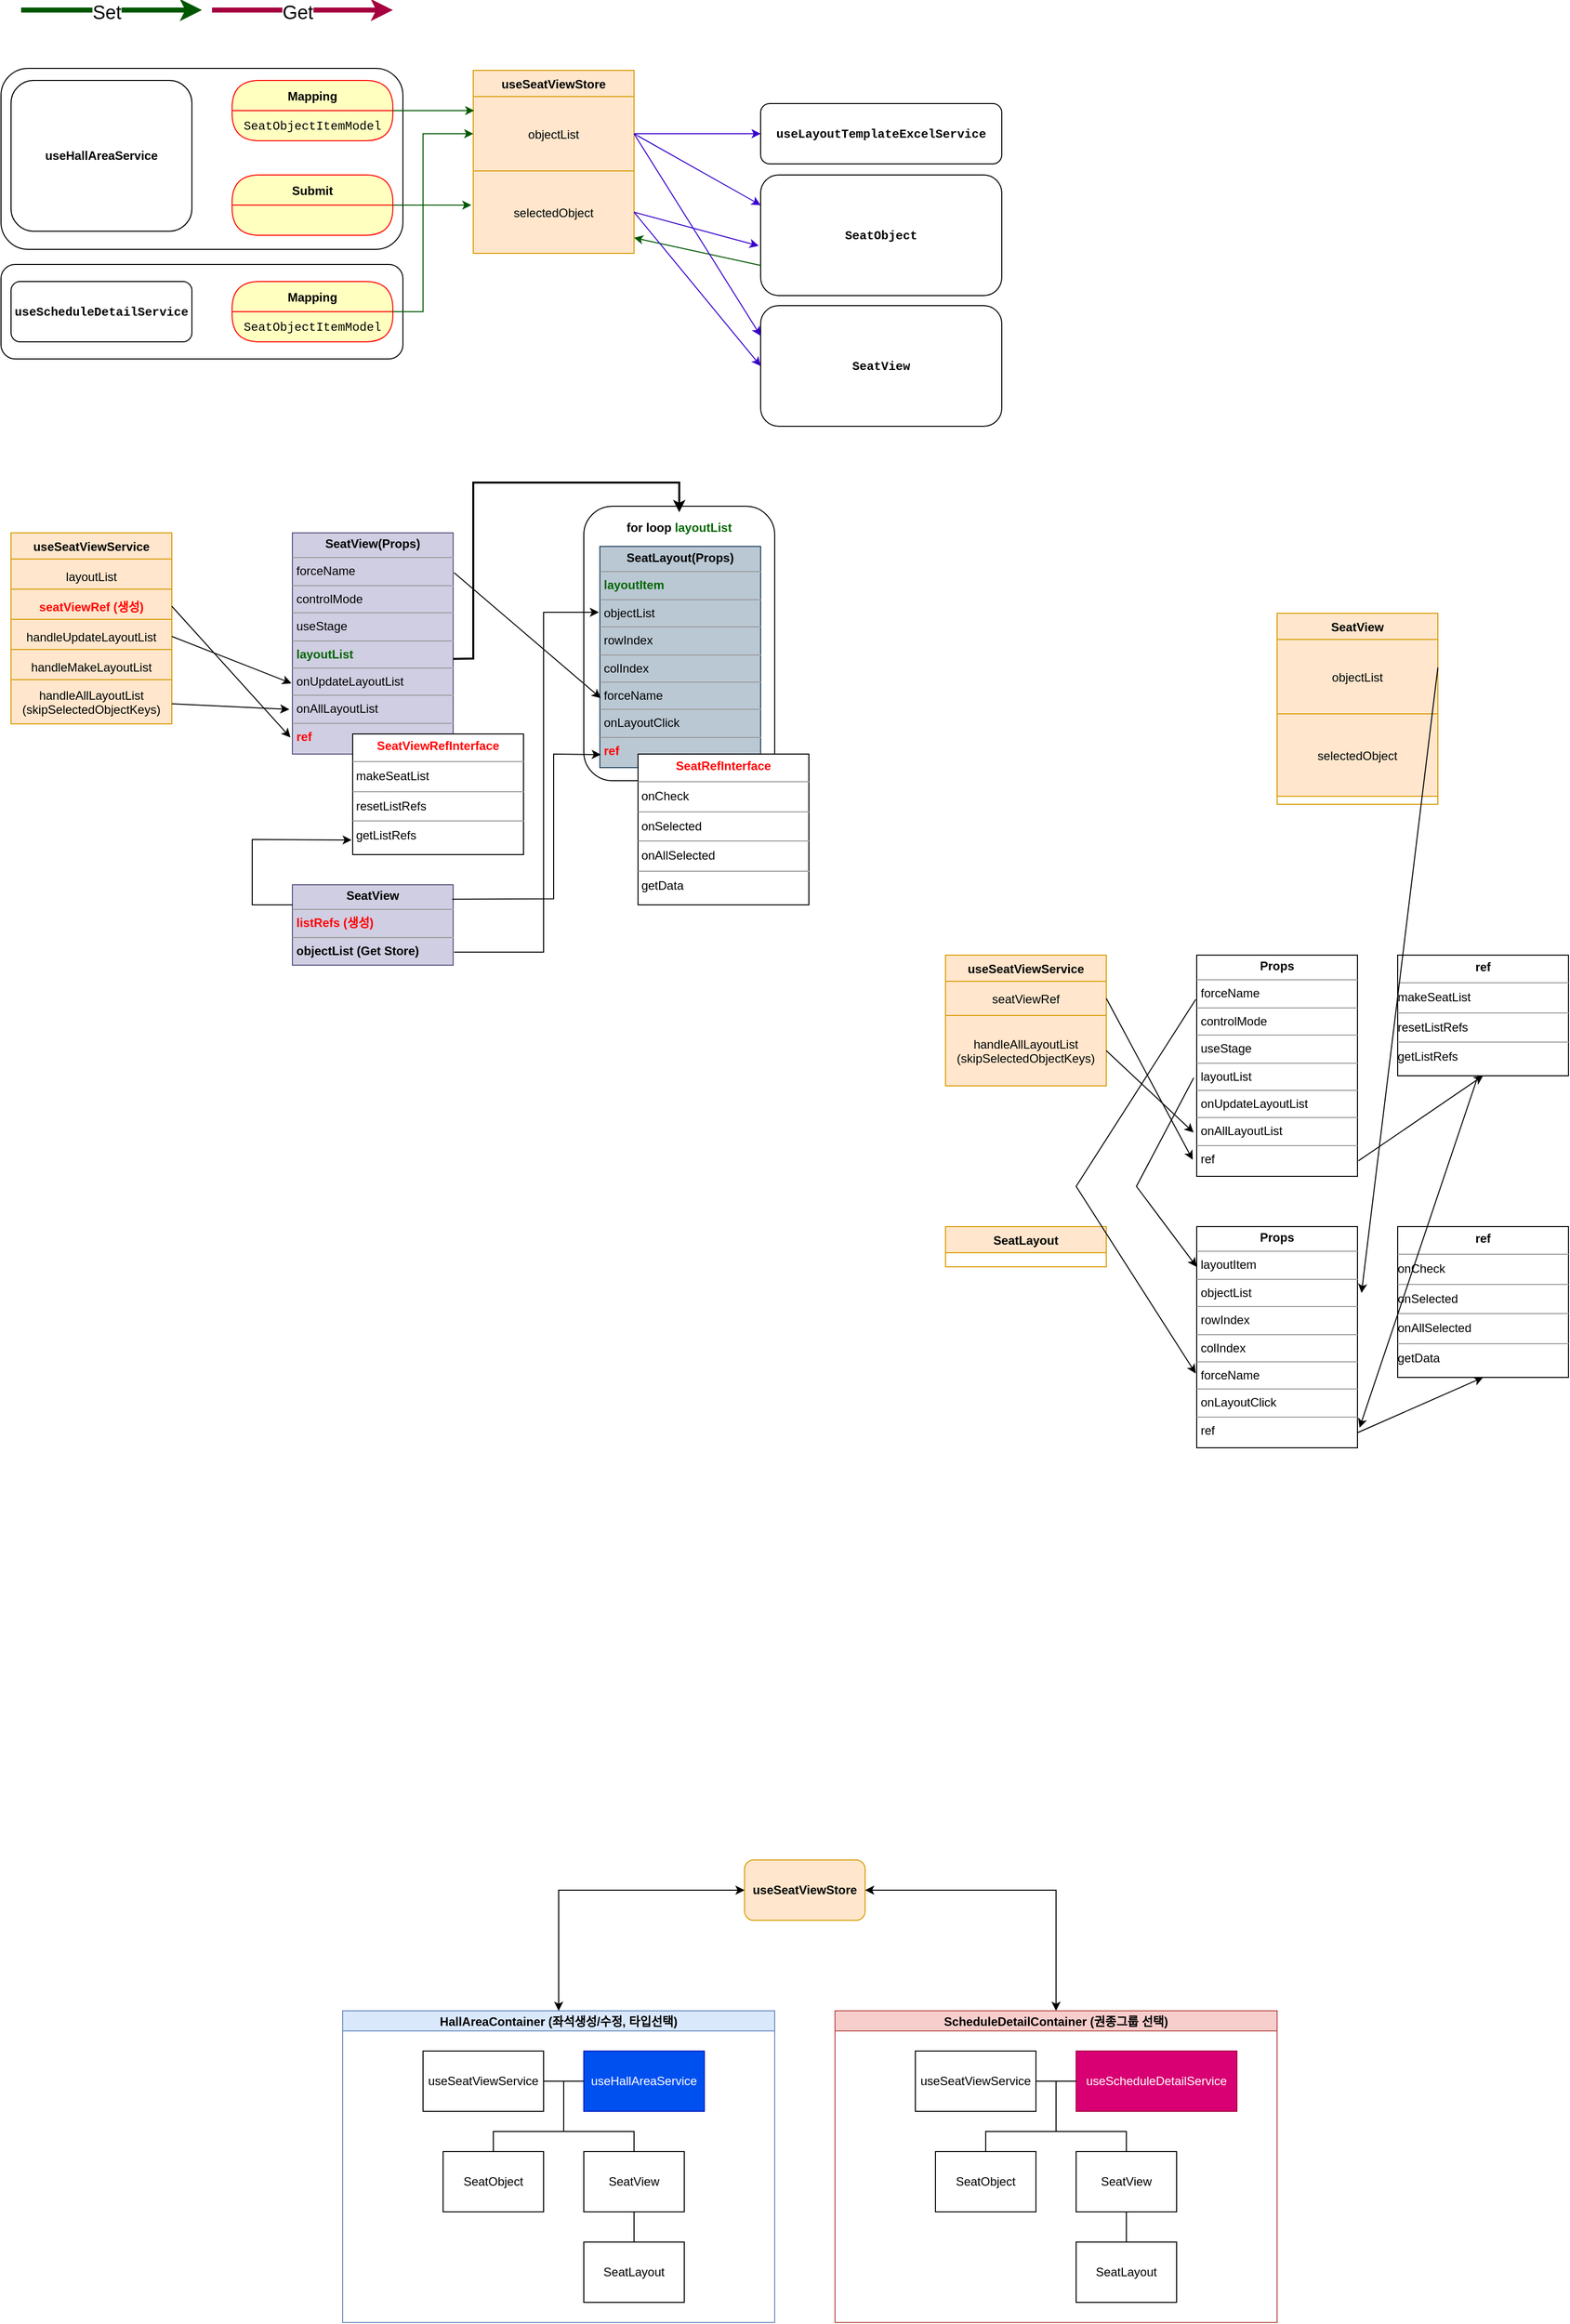 <mxfile version="23.0.2" type="github">
  <diagram id="C5RBs43oDa-KdzZeNtuy" name="Page-1">
    <mxGraphModel dx="2074" dy="2290" grid="1" gridSize="10" guides="1" tooltips="1" connect="1" arrows="1" fold="1" page="1" pageScale="1" pageWidth="827" pageHeight="1169" math="0" shadow="0">
      <root>
        <mxCell id="WIyWlLk6GJQsqaUBKTNV-0" />
        <mxCell id="WIyWlLk6GJQsqaUBKTNV-1" parent="WIyWlLk6GJQsqaUBKTNV-0" />
        <mxCell id="XcrpQjj60D4jy8yPg45G-83" value="" style="rounded=1;whiteSpace=wrap;html=1;" vertex="1" parent="WIyWlLk6GJQsqaUBKTNV-1">
          <mxGeometry x="610" y="493.5" width="190" height="273" as="geometry" />
        </mxCell>
        <mxCell id="XcrpQjj60D4jy8yPg45G-69" value="" style="rounded=1;whiteSpace=wrap;html=1;" vertex="1" parent="WIyWlLk6GJQsqaUBKTNV-1">
          <mxGeometry x="30" y="253" width="400" height="94" as="geometry" />
        </mxCell>
        <mxCell id="XcrpQjj60D4jy8yPg45G-68" value="" style="rounded=1;whiteSpace=wrap;html=1;" vertex="1" parent="WIyWlLk6GJQsqaUBKTNV-1">
          <mxGeometry x="30" y="58" width="400" height="180" as="geometry" />
        </mxCell>
        <mxCell id="zkfFHV4jXpPFQw0GAbJ--6" value="useSeatViewStore" style="swimlane;fontStyle=1;align=center;verticalAlign=top;childLayout=stackLayout;horizontal=1;startSize=26;horizontalStack=0;resizeParent=1;resizeLast=0;collapsible=1;marginBottom=0;rounded=0;shadow=0;strokeWidth=1;fillColor=#ffe6cc;strokeColor=#d79b00;" parent="WIyWlLk6GJQsqaUBKTNV-1" vertex="1">
          <mxGeometry x="500" y="60" width="160" height="182" as="geometry">
            <mxRectangle x="130" y="380" width="160" height="26" as="alternateBounds" />
          </mxGeometry>
        </mxCell>
        <mxCell id="zkfFHV4jXpPFQw0GAbJ--8" value="objectList" style="text;align=center;verticalAlign=middle;spacingLeft=4;spacingRight=4;overflow=hidden;rotatable=0;points=[[0,0.5],[1,0.5]];portConstraint=eastwest;rounded=0;shadow=0;html=0;fillColor=#ffe6cc;strokeColor=#d79b00;" parent="zkfFHV4jXpPFQw0GAbJ--6" vertex="1">
          <mxGeometry y="26" width="160" height="74" as="geometry" />
        </mxCell>
        <mxCell id="zkfFHV4jXpPFQw0GAbJ--11" value="selectedObject" style="text;align=center;verticalAlign=middle;spacingLeft=4;spacingRight=4;overflow=hidden;rotatable=0;points=[[0,0.5],[1,0.5]];portConstraint=eastwest;fillColor=#ffe6cc;strokeColor=#d79b00;" parent="zkfFHV4jXpPFQw0GAbJ--6" vertex="1">
          <mxGeometry y="100" width="160" height="82" as="geometry" />
        </mxCell>
        <mxCell id="tZ-ezWlLfvttpb_FpcXC-6" value="useHallAreaService" style="rounded=1;whiteSpace=wrap;html=1;fontStyle=1" parent="WIyWlLk6GJQsqaUBKTNV-1" vertex="1">
          <mxGeometry x="40" y="70" width="180" height="150" as="geometry" />
        </mxCell>
        <mxCell id="tZ-ezWlLfvttpb_FpcXC-14" value="Mapping" style="swimlane;fontStyle=1;align=center;verticalAlign=middle;childLayout=stackLayout;horizontal=1;startSize=30;horizontalStack=0;resizeParent=0;resizeLast=1;container=0;fontColor=#000000;collapsible=0;rounded=1;arcSize=30;strokeColor=#ff0000;fillColor=#ffffc0;swimlaneFillColor=#ffffc0;dropTarget=0;" parent="WIyWlLk6GJQsqaUBKTNV-1" vertex="1">
          <mxGeometry x="260" y="70" width="160" height="60" as="geometry" />
        </mxCell>
        <mxCell id="tZ-ezWlLfvttpb_FpcXC-15" value="&lt;div style=&quot;font-family: Menlo, Monaco, &amp;quot;Courier New&amp;quot;, monospace; line-height: 18px;&quot;&gt;SeatObjectItemModel&lt;/div&gt;" style="text;html=1;strokeColor=none;fillColor=none;align=center;verticalAlign=middle;spacingLeft=4;spacingRight=4;whiteSpace=wrap;overflow=hidden;rotatable=0;fontColor=#000000;" parent="tZ-ezWlLfvttpb_FpcXC-14" vertex="1">
          <mxGeometry y="30" width="160" height="30" as="geometry" />
        </mxCell>
        <mxCell id="XcrpQjj60D4jy8yPg45G-0" value="&lt;div style=&quot;font-family: Menlo, Monaco, &amp;quot;Courier New&amp;quot;, monospace; line-height: 18px;&quot;&gt;SeatObjectItemModel&lt;/div&gt;" style="text;html=1;strokeColor=none;fillColor=none;align=center;verticalAlign=middle;spacingLeft=4;spacingRight=4;whiteSpace=wrap;overflow=hidden;rotatable=0;fontColor=#000000;" vertex="1" parent="tZ-ezWlLfvttpb_FpcXC-14">
          <mxGeometry y="60" width="160" as="geometry" />
        </mxCell>
        <mxCell id="tZ-ezWlLfvttpb_FpcXC-17" value="" style="endArrow=classic;html=1;rounded=0;exitX=1;exitY=0;exitDx=0;exitDy=0;entryX=0.006;entryY=0.189;entryDx=0;entryDy=0;entryPerimeter=0;fillColor=#008a00;strokeColor=#005700;" parent="WIyWlLk6GJQsqaUBKTNV-1" source="tZ-ezWlLfvttpb_FpcXC-15" target="zkfFHV4jXpPFQw0GAbJ--8" edge="1">
          <mxGeometry width="50" height="50" relative="1" as="geometry">
            <mxPoint x="390" y="610" as="sourcePoint" />
            <mxPoint x="440" y="560" as="targetPoint" />
          </mxGeometry>
        </mxCell>
        <mxCell id="tZ-ezWlLfvttpb_FpcXC-30" value="SeatView" style="swimlane;fontStyle=1;align=center;verticalAlign=top;childLayout=stackLayout;horizontal=1;startSize=26;horizontalStack=0;resizeParent=1;resizeLast=0;collapsible=1;marginBottom=0;rounded=0;shadow=0;strokeWidth=1;fillColor=#ffe6cc;strokeColor=#d79b00;" parent="WIyWlLk6GJQsqaUBKTNV-1" vertex="1">
          <mxGeometry x="1300" y="600" width="160" height="190" as="geometry">
            <mxRectangle x="130" y="380" width="160" height="26" as="alternateBounds" />
          </mxGeometry>
        </mxCell>
        <mxCell id="tZ-ezWlLfvttpb_FpcXC-31" value="objectList" style="text;align=center;verticalAlign=middle;spacingLeft=4;spacingRight=4;overflow=hidden;rotatable=0;points=[[0,0.5],[1,0.5]];portConstraint=eastwest;rounded=0;shadow=0;html=0;fillColor=#ffe6cc;strokeColor=#d79b00;" parent="tZ-ezWlLfvttpb_FpcXC-30" vertex="1">
          <mxGeometry y="26" width="160" height="74" as="geometry" />
        </mxCell>
        <mxCell id="tZ-ezWlLfvttpb_FpcXC-33" value="selectedObject" style="text;align=center;verticalAlign=middle;spacingLeft=4;spacingRight=4;overflow=hidden;rotatable=0;points=[[0,0.5],[1,0.5]];portConstraint=eastwest;fillColor=#ffe6cc;strokeColor=#d79b00;" parent="tZ-ezWlLfvttpb_FpcXC-30" vertex="1">
          <mxGeometry y="100" width="160" height="82" as="geometry" />
        </mxCell>
        <mxCell id="tZ-ezWlLfvttpb_FpcXC-40" value="Submit" style="swimlane;fontStyle=1;align=center;verticalAlign=middle;childLayout=stackLayout;horizontal=1;startSize=30;horizontalStack=0;resizeParent=0;resizeLast=1;container=0;fontColor=#000000;collapsible=0;rounded=1;arcSize=30;strokeColor=#ff0000;fillColor=#ffffc0;swimlaneFillColor=#ffffc0;dropTarget=0;" parent="WIyWlLk6GJQsqaUBKTNV-1" vertex="1">
          <mxGeometry x="260" y="164" width="160" height="60" as="geometry" />
        </mxCell>
        <mxCell id="tZ-ezWlLfvttpb_FpcXC-42" value="" style="endArrow=classic;html=1;rounded=0;exitX=1;exitY=0.5;exitDx=0;exitDy=0;entryX=-0.012;entryY=0.415;entryDx=0;entryDy=0;entryPerimeter=0;fillColor=#008a00;strokeColor=#005700;" parent="WIyWlLk6GJQsqaUBKTNV-1" source="tZ-ezWlLfvttpb_FpcXC-40" target="zkfFHV4jXpPFQw0GAbJ--11" edge="1">
          <mxGeometry width="50" height="50" relative="1" as="geometry">
            <mxPoint x="620" y="110" as="sourcePoint" />
            <mxPoint x="821" y="110" as="targetPoint" />
          </mxGeometry>
        </mxCell>
        <mxCell id="tZ-ezWlLfvttpb_FpcXC-49" value="&lt;div style=&quot;font-family: Menlo, Monaco, &amp;quot;Courier New&amp;quot;, monospace; line-height: 18px;&quot;&gt;useScheduleDetailService&lt;/div&gt;" style="rounded=1;whiteSpace=wrap;html=1;fontStyle=1" parent="WIyWlLk6GJQsqaUBKTNV-1" vertex="1">
          <mxGeometry x="40" y="270" width="180" height="60" as="geometry" />
        </mxCell>
        <mxCell id="tZ-ezWlLfvttpb_FpcXC-51" value="Mapping" style="swimlane;fontStyle=1;align=center;verticalAlign=middle;childLayout=stackLayout;horizontal=1;startSize=30;horizontalStack=0;resizeParent=0;resizeLast=1;container=0;fontColor=#000000;collapsible=0;rounded=1;arcSize=30;strokeColor=#ff0000;fillColor=#ffffc0;swimlaneFillColor=#ffffc0;dropTarget=0;" parent="WIyWlLk6GJQsqaUBKTNV-1" vertex="1">
          <mxGeometry x="260" y="270" width="160" height="60" as="geometry" />
        </mxCell>
        <mxCell id="tZ-ezWlLfvttpb_FpcXC-52" value="&lt;div style=&quot;font-family: Menlo, Monaco, &amp;quot;Courier New&amp;quot;, monospace; line-height: 18px;&quot;&gt;SeatObjectItemModel&lt;/div&gt;" style="text;html=1;strokeColor=none;fillColor=none;align=center;verticalAlign=middle;spacingLeft=4;spacingRight=4;whiteSpace=wrap;overflow=hidden;rotatable=0;fontColor=#000000;" parent="tZ-ezWlLfvttpb_FpcXC-51" vertex="1">
          <mxGeometry y="30" width="160" height="30" as="geometry" />
        </mxCell>
        <mxCell id="tZ-ezWlLfvttpb_FpcXC-55" value="&lt;p style=&quot;margin:0px;margin-top:4px;text-align:center;&quot;&gt;&lt;b&gt;Props&lt;/b&gt;&lt;/p&gt;&lt;hr size=&quot;1&quot;&gt;&lt;p style=&quot;margin:0px;margin-left:4px;&quot;&gt;forceName&lt;/p&gt;&lt;hr size=&quot;1&quot;&gt;&lt;p style=&quot;margin:0px;margin-left:4px;&quot;&gt;controlMode&lt;/p&gt;&lt;hr style=&quot;border-color: var(--border-color);&quot; size=&quot;1&quot;&gt;&lt;p style=&quot;border-color: var(--border-color); margin: 0px 0px 0px 4px;&quot;&gt;&lt;span style=&quot;background-color: initial;&quot;&gt;useStage&lt;/span&gt;&lt;br&gt;&lt;/p&gt;&lt;hr style=&quot;border-color: var(--border-color);&quot; size=&quot;1&quot;&gt;&lt;p style=&quot;border-color: var(--border-color); margin: 0px 0px 0px 4px;&quot;&gt;layoutList&lt;/p&gt;&lt;hr style=&quot;border-color: var(--border-color);&quot; size=&quot;1&quot;&gt;&lt;p style=&quot;border-color: var(--border-color); margin: 0px 0px 0px 4px;&quot;&gt;onUpdateLayoutList&lt;/p&gt;&lt;hr style=&quot;border-color: var(--border-color);&quot; size=&quot;1&quot;&gt;&lt;p style=&quot;border-color: var(--border-color); margin: 0px 0px 0px 4px;&quot;&gt;onAllLayoutList&lt;/p&gt;&lt;hr style=&quot;border-color: var(--border-color);&quot; size=&quot;1&quot;&gt;&lt;p style=&quot;border-color: var(--border-color); margin: 0px 0px 0px 4px;&quot;&gt;ref&lt;/p&gt;" style="verticalAlign=top;align=left;overflow=fill;fontSize=12;fontFamily=Helvetica;html=1;whiteSpace=wrap;" parent="WIyWlLk6GJQsqaUBKTNV-1" vertex="1">
          <mxGeometry x="1220" y="940" width="160" height="220" as="geometry" />
        </mxCell>
        <mxCell id="tZ-ezWlLfvttpb_FpcXC-56" value="&lt;p style=&quot;text-align: center; margin: 4px 0px 0px; line-height: 140%;&quot;&gt;&lt;b&gt;&lt;font face=&quot;Helvetica&quot;&gt;ref&lt;/font&gt;&lt;/b&gt;&lt;/p&gt;&lt;hr style=&quot;text-align: center; line-height: 140%;&quot; size=&quot;1&quot;&gt;&lt;div style=&quot;line-height: 140%;&quot;&gt;&lt;font face=&quot;Helvetica&quot;&gt;makeSeatList&lt;/font&gt;&lt;/div&gt;&lt;hr style=&quot;line-height: 140%;&quot; size=&quot;1&quot;&gt;&lt;div style=&quot;line-height: 140%;&quot;&gt;&lt;font face=&quot;Helvetica&quot;&gt;resetListRefs&lt;/font&gt;&lt;/div&gt;&lt;hr style=&quot;border-color: var(--border-color); line-height: 140%;&quot; size=&quot;1&quot;&gt;&lt;div style=&quot;line-height: 140%;&quot;&gt;&lt;font face=&quot;Helvetica&quot;&gt;getListRefs&lt;/font&gt;&lt;/div&gt;&lt;p style=&quot;border-color: var(--border-color); margin: 0px 0px 0px 4px; line-height: 140%;&quot;&gt;&lt;br&gt;&lt;/p&gt;&lt;p style=&quot;border-color: var(--border-color); margin: 0px 0px 0px 4px; line-height: 140%;&quot;&gt;&lt;br style=&quot;border-color: var(--border-color);&quot;&gt;&lt;/p&gt;&lt;p style=&quot;border-color: var(--border-color); margin: 0px 0px 0px 4px; line-height: 140%;&quot;&gt;&lt;br style=&quot;border-color: var(--border-color);&quot;&gt;&lt;/p&gt;&lt;p style=&quot;border-color: var(--border-color); margin: 0px 0px 0px 4px; line-height: 140%;&quot;&gt;&lt;br style=&quot;border-color: var(--border-color);&quot;&gt;&lt;/p&gt;&lt;p style=&quot;border-color: var(--border-color); margin: 0px 0px 0px 4px; line-height: 140%;&quot;&gt;&lt;br style=&quot;border-color: var(--border-color);&quot;&gt;&lt;/p&gt;" style="verticalAlign=top;align=left;overflow=fill;fontSize=12;fontFamily=Helvetica;html=1;whiteSpace=wrap;spacing=2;spacingLeft=0;horizontal=1;" parent="WIyWlLk6GJQsqaUBKTNV-1" vertex="1">
          <mxGeometry x="1420" y="940" width="170" height="120" as="geometry" />
        </mxCell>
        <mxCell id="tZ-ezWlLfvttpb_FpcXC-59" value="useSeatViewService" style="swimlane;fontStyle=1;align=center;verticalAlign=top;childLayout=stackLayout;horizontal=1;startSize=26;horizontalStack=0;resizeParent=1;resizeLast=0;collapsible=1;marginBottom=0;rounded=0;shadow=0;strokeWidth=1;fillColor=#ffe6cc;strokeColor=#d79b00;" parent="WIyWlLk6GJQsqaUBKTNV-1" vertex="1">
          <mxGeometry x="970" y="940" width="160" height="130" as="geometry">
            <mxRectangle x="130" y="380" width="160" height="26" as="alternateBounds" />
          </mxGeometry>
        </mxCell>
        <mxCell id="tZ-ezWlLfvttpb_FpcXC-60" value="seatViewRef" style="text;align=center;verticalAlign=middle;spacingLeft=4;spacingRight=4;overflow=hidden;rotatable=0;points=[[0,0.5],[1,0.5]];portConstraint=eastwest;rounded=0;shadow=0;html=0;fillColor=#ffe6cc;strokeColor=#d79b00;" parent="tZ-ezWlLfvttpb_FpcXC-59" vertex="1">
          <mxGeometry y="26" width="160" height="34" as="geometry" />
        </mxCell>
        <mxCell id="tZ-ezWlLfvttpb_FpcXC-61" value="handleAllLayoutList&#xa;(skipSelectedObjectKeys)" style="text;align=center;verticalAlign=middle;spacingLeft=4;spacingRight=4;overflow=hidden;rotatable=0;points=[[0,0.5],[1,0.5]];portConstraint=eastwest;fillColor=#ffe6cc;strokeColor=#d79b00;" parent="tZ-ezWlLfvttpb_FpcXC-59" vertex="1">
          <mxGeometry y="60" width="160" height="70" as="geometry" />
        </mxCell>
        <mxCell id="tZ-ezWlLfvttpb_FpcXC-63" value="" style="endArrow=classic;html=1;rounded=0;exitX=1;exitY=0.5;exitDx=0;exitDy=0;entryX=-0.025;entryY=0.925;entryDx=0;entryDy=0;entryPerimeter=0;" parent="WIyWlLk6GJQsqaUBKTNV-1" source="tZ-ezWlLfvttpb_FpcXC-60" target="tZ-ezWlLfvttpb_FpcXC-55" edge="1">
          <mxGeometry width="50" height="50" relative="1" as="geometry">
            <mxPoint x="960" y="1050" as="sourcePoint" />
            <mxPoint x="1010" y="1000" as="targetPoint" />
          </mxGeometry>
        </mxCell>
        <mxCell id="tZ-ezWlLfvttpb_FpcXC-64" value="" style="endArrow=classic;html=1;rounded=0;exitX=1.006;exitY=0.93;exitDx=0;exitDy=0;entryX=0.5;entryY=1;entryDx=0;entryDy=0;exitPerimeter=0;" parent="WIyWlLk6GJQsqaUBKTNV-1" source="tZ-ezWlLfvttpb_FpcXC-55" target="tZ-ezWlLfvttpb_FpcXC-56" edge="1">
          <mxGeometry width="50" height="50" relative="1" as="geometry">
            <mxPoint x="1140" y="993" as="sourcePoint" />
            <mxPoint x="1226" y="1154" as="targetPoint" />
          </mxGeometry>
        </mxCell>
        <mxCell id="tZ-ezWlLfvttpb_FpcXC-65" value="" style="endArrow=classic;html=1;rounded=0;exitX=1;exitY=0.5;exitDx=0;exitDy=0;entryX=-0.019;entryY=0.802;entryDx=0;entryDy=0;entryPerimeter=0;" parent="WIyWlLk6GJQsqaUBKTNV-1" source="tZ-ezWlLfvttpb_FpcXC-61" target="tZ-ezWlLfvttpb_FpcXC-55" edge="1">
          <mxGeometry width="50" height="50" relative="1" as="geometry">
            <mxPoint x="1140" y="993" as="sourcePoint" />
            <mxPoint x="1226" y="1154" as="targetPoint" />
          </mxGeometry>
        </mxCell>
        <mxCell id="tZ-ezWlLfvttpb_FpcXC-66" value="SeatLayout" style="swimlane;fontStyle=1;align=center;verticalAlign=top;childLayout=stackLayout;horizontal=1;startSize=26;horizontalStack=0;resizeParent=1;resizeLast=0;collapsible=1;marginBottom=0;rounded=0;shadow=0;strokeWidth=1;fillColor=#ffe6cc;strokeColor=#d79b00;" parent="WIyWlLk6GJQsqaUBKTNV-1" vertex="1">
          <mxGeometry x="970" y="1210" width="160" height="40" as="geometry">
            <mxRectangle x="130" y="380" width="160" height="26" as="alternateBounds" />
          </mxGeometry>
        </mxCell>
        <mxCell id="tZ-ezWlLfvttpb_FpcXC-70" value="&lt;p style=&quot;margin:0px;margin-top:4px;text-align:center;&quot;&gt;&lt;b&gt;Props&lt;/b&gt;&lt;/p&gt;&lt;hr size=&quot;1&quot;&gt;&lt;p style=&quot;margin:0px;margin-left:4px;&quot;&gt;layoutItem&lt;/p&gt;&lt;hr size=&quot;1&quot;&gt;&lt;p style=&quot;margin:0px;margin-left:4px;&quot;&gt;objectList&lt;/p&gt;&lt;hr style=&quot;border-color: var(--border-color);&quot; size=&quot;1&quot;&gt;&lt;p style=&quot;border-color: var(--border-color); margin: 0px 0px 0px 4px;&quot;&gt;&lt;span style=&quot;background-color: initial;&quot;&gt;rowIndex&lt;/span&gt;&lt;br&gt;&lt;/p&gt;&lt;hr style=&quot;border-color: var(--border-color);&quot; size=&quot;1&quot;&gt;&lt;p style=&quot;border-color: var(--border-color); margin: 0px 0px 0px 4px;&quot;&gt;colIndex&lt;/p&gt;&lt;hr style=&quot;border-color: var(--border-color);&quot; size=&quot;1&quot;&gt;&lt;p style=&quot;border-color: var(--border-color); margin: 0px 0px 0px 4px;&quot;&gt;forceName&lt;/p&gt;&lt;hr style=&quot;border-color: var(--border-color);&quot; size=&quot;1&quot;&gt;&lt;p style=&quot;border-color: var(--border-color); margin: 0px 0px 0px 4px;&quot;&gt;onLayoutClick&lt;/p&gt;&lt;hr style=&quot;border-color: var(--border-color);&quot; size=&quot;1&quot;&gt;&lt;p style=&quot;border-color: var(--border-color); margin: 0px 0px 0px 4px;&quot;&gt;ref&lt;/p&gt;" style="verticalAlign=top;align=left;overflow=fill;fontSize=12;fontFamily=Helvetica;html=1;whiteSpace=wrap;" parent="WIyWlLk6GJQsqaUBKTNV-1" vertex="1">
          <mxGeometry x="1220" y="1210" width="160" height="220" as="geometry" />
        </mxCell>
        <mxCell id="tZ-ezWlLfvttpb_FpcXC-71" value="&lt;p style=&quot;text-align: center; margin: 4px 0px 0px; line-height: 140%;&quot;&gt;&lt;b&gt;&lt;font face=&quot;Helvetica&quot;&gt;ref&lt;/font&gt;&lt;/b&gt;&lt;/p&gt;&lt;hr style=&quot;text-align: center; line-height: 140%;&quot; size=&quot;1&quot;&gt;&lt;div style=&quot;line-height: 140%;&quot;&gt;&lt;font face=&quot;Helvetica&quot;&gt;onCheck&lt;/font&gt;&lt;/div&gt;&lt;hr style=&quot;line-height: 140%;&quot; size=&quot;1&quot;&gt;&lt;div style=&quot;line-height: 140%;&quot;&gt;&lt;font face=&quot;Helvetica&quot;&gt;onSelected&lt;/font&gt;&lt;/div&gt;&lt;hr style=&quot;border-color: var(--border-color); line-height: 140%;&quot; size=&quot;1&quot;&gt;&lt;div style=&quot;line-height: 140%;&quot;&gt;&lt;font face=&quot;Helvetica&quot;&gt;onAllSelected&lt;/font&gt;&lt;/div&gt;&lt;div style=&quot;line-height: 140%;&quot;&gt;&lt;hr style=&quot;border-color: var(--border-color); line-height: 16.8px;&quot; size=&quot;1&quot;&gt;&lt;div style=&quot;border-color: var(--border-color); line-height: 16.8px;&quot;&gt;getData&lt;/div&gt;&lt;/div&gt;&lt;p style=&quot;border-color: var(--border-color); margin: 0px 0px 0px 4px; line-height: 140%;&quot;&gt;&lt;br&gt;&lt;/p&gt;&lt;p style=&quot;border-color: var(--border-color); margin: 0px 0px 0px 4px; line-height: 140%;&quot;&gt;&lt;br style=&quot;border-color: var(--border-color);&quot;&gt;&lt;/p&gt;&lt;p style=&quot;border-color: var(--border-color); margin: 0px 0px 0px 4px; line-height: 140%;&quot;&gt;&lt;br style=&quot;border-color: var(--border-color);&quot;&gt;&lt;/p&gt;&lt;p style=&quot;border-color: var(--border-color); margin: 0px 0px 0px 4px; line-height: 140%;&quot;&gt;&lt;br style=&quot;border-color: var(--border-color);&quot;&gt;&lt;/p&gt;&lt;p style=&quot;border-color: var(--border-color); margin: 0px 0px 0px 4px; line-height: 140%;&quot;&gt;&lt;br style=&quot;border-color: var(--border-color);&quot;&gt;&lt;/p&gt;" style="verticalAlign=top;align=left;overflow=fill;fontSize=12;fontFamily=Helvetica;html=1;whiteSpace=wrap;spacing=2;spacingLeft=0;horizontal=1;" parent="WIyWlLk6GJQsqaUBKTNV-1" vertex="1">
          <mxGeometry x="1420" y="1210" width="170" height="150" as="geometry" />
        </mxCell>
        <mxCell id="tZ-ezWlLfvttpb_FpcXC-72" value="" style="endArrow=classic;html=1;rounded=0;exitX=-0.019;exitY=0.555;exitDx=0;exitDy=0;entryX=0;entryY=0.182;entryDx=0;entryDy=0;entryPerimeter=0;exitPerimeter=0;" parent="WIyWlLk6GJQsqaUBKTNV-1" source="tZ-ezWlLfvttpb_FpcXC-55" target="tZ-ezWlLfvttpb_FpcXC-70" edge="1">
          <mxGeometry width="50" height="50" relative="1" as="geometry">
            <mxPoint x="1140" y="1045" as="sourcePoint" />
            <mxPoint x="1227" y="1126" as="targetPoint" />
            <Array as="points">
              <mxPoint x="1160" y="1170" />
            </Array>
          </mxGeometry>
        </mxCell>
        <mxCell id="tZ-ezWlLfvttpb_FpcXC-73" value="" style="endArrow=classic;html=1;rounded=0;exitX=1;exitY=0.378;exitDx=0;exitDy=0;entryX=1.025;entryY=0.3;entryDx=0;entryDy=0;exitPerimeter=0;entryPerimeter=0;" parent="WIyWlLk6GJQsqaUBKTNV-1" source="tZ-ezWlLfvttpb_FpcXC-31" target="tZ-ezWlLfvttpb_FpcXC-70" edge="1">
          <mxGeometry width="50" height="50" relative="1" as="geometry">
            <mxPoint x="1391" y="1155" as="sourcePoint" />
            <mxPoint x="1515" y="1070" as="targetPoint" />
          </mxGeometry>
        </mxCell>
        <mxCell id="tZ-ezWlLfvttpb_FpcXC-74" value="" style="endArrow=classic;html=1;rounded=0;exitX=-0.006;exitY=0.2;exitDx=0;exitDy=0;entryX=-0.006;entryY=0.664;entryDx=0;entryDy=0;entryPerimeter=0;exitPerimeter=0;" parent="WIyWlLk6GJQsqaUBKTNV-1" source="tZ-ezWlLfvttpb_FpcXC-55" target="tZ-ezWlLfvttpb_FpcXC-70" edge="1">
          <mxGeometry width="50" height="50" relative="1" as="geometry">
            <mxPoint x="1227" y="1072" as="sourcePoint" />
            <mxPoint x="1230" y="1260" as="targetPoint" />
            <Array as="points">
              <mxPoint x="1100" y="1170" />
            </Array>
          </mxGeometry>
        </mxCell>
        <mxCell id="tZ-ezWlLfvttpb_FpcXC-75" value="" style="endArrow=classic;html=1;rounded=0;exitX=1.006;exitY=0.93;exitDx=0;exitDy=0;entryX=0.5;entryY=1;entryDx=0;entryDy=0;exitPerimeter=0;" parent="WIyWlLk6GJQsqaUBKTNV-1" target="tZ-ezWlLfvttpb_FpcXC-71" edge="1">
          <mxGeometry width="50" height="50" relative="1" as="geometry">
            <mxPoint x="1380" y="1415" as="sourcePoint" />
            <mxPoint x="1504" y="1330" as="targetPoint" />
          </mxGeometry>
        </mxCell>
        <mxCell id="tZ-ezWlLfvttpb_FpcXC-76" value="" style="endArrow=classic;html=1;rounded=0;entryX=1.013;entryY=0.909;entryDx=0;entryDy=0;entryPerimeter=0;" parent="WIyWlLk6GJQsqaUBKTNV-1" target="tZ-ezWlLfvttpb_FpcXC-70" edge="1">
          <mxGeometry width="50" height="50" relative="1" as="geometry">
            <mxPoint x="1500" y="1060" as="sourcePoint" />
            <mxPoint x="1515" y="1070" as="targetPoint" />
          </mxGeometry>
        </mxCell>
        <mxCell id="XcrpQjj60D4jy8yPg45G-16" value="HallAreaContainer (좌석생성/수정, 타입선택)" style="swimlane;startSize=20;horizontal=1;containerType=tree;newEdgeStyle={&quot;edgeStyle&quot;:&quot;elbowEdgeStyle&quot;,&quot;startArrow&quot;:&quot;none&quot;,&quot;endArrow&quot;:&quot;none&quot;};fillColor=#dae8fc;strokeColor=#6c8ebf;" vertex="1" parent="WIyWlLk6GJQsqaUBKTNV-1">
          <mxGeometry x="370" y="1990" width="430" height="310" as="geometry" />
        </mxCell>
        <mxCell id="XcrpQjj60D4jy8yPg45G-17" value="" style="edgeStyle=elbowEdgeStyle;elbow=vertical;sourcePerimeterSpacing=0;targetPerimeterSpacing=0;startArrow=none;endArrow=none;rounded=0;curved=0;" edge="1" parent="XcrpQjj60D4jy8yPg45G-16" target="XcrpQjj60D4jy8yPg45G-20">
          <mxGeometry relative="1" as="geometry">
            <mxPoint x="220" y="100" as="sourcePoint" />
          </mxGeometry>
        </mxCell>
        <mxCell id="XcrpQjj60D4jy8yPg45G-18" value="" style="edgeStyle=elbowEdgeStyle;elbow=vertical;sourcePerimeterSpacing=0;targetPerimeterSpacing=0;startArrow=none;endArrow=none;rounded=0;curved=0;entryX=0.5;entryY=0;entryDx=0;entryDy=0;" edge="1" parent="XcrpQjj60D4jy8yPg45G-16" target="XcrpQjj60D4jy8yPg45G-21">
          <mxGeometry relative="1" as="geometry">
            <mxPoint x="220" y="70" as="sourcePoint" />
            <Array as="points">
              <mxPoint x="260" y="120" />
            </Array>
          </mxGeometry>
        </mxCell>
        <UserObject label="useSeatViewService" treeRoot="1" id="XcrpQjj60D4jy8yPg45G-19">
          <mxCell style="whiteSpace=wrap;html=1;align=center;treeFolding=1;treeMoving=1;newEdgeStyle={&quot;edgeStyle&quot;:&quot;elbowEdgeStyle&quot;,&quot;startArrow&quot;:&quot;none&quot;,&quot;endArrow&quot;:&quot;none&quot;};" vertex="1" parent="XcrpQjj60D4jy8yPg45G-16">
            <mxGeometry x="80" y="40" width="120" height="60" as="geometry" />
          </mxCell>
        </UserObject>
        <mxCell id="XcrpQjj60D4jy8yPg45G-20" value="SeatObject" style="whiteSpace=wrap;html=1;align=center;verticalAlign=middle;treeFolding=1;treeMoving=1;newEdgeStyle={&quot;edgeStyle&quot;:&quot;elbowEdgeStyle&quot;,&quot;startArrow&quot;:&quot;none&quot;,&quot;endArrow&quot;:&quot;none&quot;};" vertex="1" parent="XcrpQjj60D4jy8yPg45G-16">
          <mxGeometry x="100" y="140" width="100" height="60" as="geometry" />
        </mxCell>
        <mxCell id="XcrpQjj60D4jy8yPg45G-21" value="SeatView" style="whiteSpace=wrap;html=1;align=center;verticalAlign=middle;treeFolding=1;treeMoving=1;newEdgeStyle={&quot;edgeStyle&quot;:&quot;elbowEdgeStyle&quot;,&quot;startArrow&quot;:&quot;none&quot;,&quot;endArrow&quot;:&quot;none&quot;};" vertex="1" parent="XcrpQjj60D4jy8yPg45G-16">
          <mxGeometry x="240" y="140" width="100" height="60" as="geometry" />
        </mxCell>
        <mxCell id="XcrpQjj60D4jy8yPg45G-22" value="SeatLayout" style="whiteSpace=wrap;html=1;align=center;verticalAlign=middle;treeFolding=1;treeMoving=1;newEdgeStyle={&quot;edgeStyle&quot;:&quot;elbowEdgeStyle&quot;,&quot;startArrow&quot;:&quot;none&quot;,&quot;endArrow&quot;:&quot;none&quot;};" vertex="1" parent="XcrpQjj60D4jy8yPg45G-16">
          <mxGeometry x="240" y="230" width="100" height="60" as="geometry" />
        </mxCell>
        <mxCell id="XcrpQjj60D4jy8yPg45G-23" value="" style="endArrow=none;html=1;rounded=0;exitX=0.5;exitY=1;exitDx=0;exitDy=0;entryX=0.5;entryY=0;entryDx=0;entryDy=0;" edge="1" parent="XcrpQjj60D4jy8yPg45G-16" source="XcrpQjj60D4jy8yPg45G-21" target="XcrpQjj60D4jy8yPg45G-22">
          <mxGeometry width="50" height="50" relative="1" as="geometry">
            <mxPoint x="610" y="80" as="sourcePoint" />
            <mxPoint x="660" y="30" as="targetPoint" />
          </mxGeometry>
        </mxCell>
        <UserObject label="useHallAreaService" treeRoot="1" id="XcrpQjj60D4jy8yPg45G-36">
          <mxCell style="whiteSpace=wrap;html=1;align=center;treeFolding=1;treeMoving=1;newEdgeStyle={&quot;edgeStyle&quot;:&quot;elbowEdgeStyle&quot;,&quot;startArrow&quot;:&quot;none&quot;,&quot;endArrow&quot;:&quot;none&quot;};fillColor=#0050ef;fontColor=#ffffff;strokeColor=#001DBC;" vertex="1" parent="XcrpQjj60D4jy8yPg45G-16">
            <mxGeometry x="240" y="40" width="120" height="60" as="geometry" />
          </mxCell>
        </UserObject>
        <mxCell id="XcrpQjj60D4jy8yPg45G-37" value="" style="endArrow=none;html=1;rounded=0;exitX=1;exitY=0.5;exitDx=0;exitDy=0;entryX=0;entryY=0.5;entryDx=0;entryDy=0;" edge="1" parent="XcrpQjj60D4jy8yPg45G-16" source="XcrpQjj60D4jy8yPg45G-19" target="XcrpQjj60D4jy8yPg45G-36">
          <mxGeometry width="50" height="50" relative="1" as="geometry">
            <mxPoint x="730" y="240" as="sourcePoint" />
            <mxPoint x="780" y="190" as="targetPoint" />
          </mxGeometry>
        </mxCell>
        <mxCell id="XcrpQjj60D4jy8yPg45G-33" value="useSeatViewStore" style="rounded=1;whiteSpace=wrap;html=1;fillColor=#ffe6cc;strokeColor=#d79b00;fontStyle=1" vertex="1" parent="WIyWlLk6GJQsqaUBKTNV-1">
          <mxGeometry x="770" y="1840" width="120" height="60" as="geometry" />
        </mxCell>
        <mxCell id="XcrpQjj60D4jy8yPg45G-34" value="" style="endArrow=classic;startArrow=classic;html=1;rounded=0;exitX=0;exitY=0.5;exitDx=0;exitDy=0;entryX=0.5;entryY=0;entryDx=0;entryDy=0;" edge="1" parent="WIyWlLk6GJQsqaUBKTNV-1" source="XcrpQjj60D4jy8yPg45G-33" target="XcrpQjj60D4jy8yPg45G-16">
          <mxGeometry width="50" height="50" relative="1" as="geometry">
            <mxPoint x="1020" y="2160" as="sourcePoint" />
            <mxPoint x="650" y="1880" as="targetPoint" />
            <Array as="points">
              <mxPoint x="585" y="1870" />
            </Array>
          </mxGeometry>
        </mxCell>
        <mxCell id="XcrpQjj60D4jy8yPg45G-35" value="" style="endArrow=classic;startArrow=classic;html=1;rounded=0;exitX=1;exitY=0.5;exitDx=0;exitDy=0;entryX=0.5;entryY=0;entryDx=0;entryDy=0;" edge="1" parent="WIyWlLk6GJQsqaUBKTNV-1" source="XcrpQjj60D4jy8yPg45G-33" target="XcrpQjj60D4jy8yPg45G-38">
          <mxGeometry width="50" height="50" relative="1" as="geometry">
            <mxPoint x="780" y="1880" as="sourcePoint" />
            <mxPoint x="1550" y="1990" as="targetPoint" />
            <Array as="points">
              <mxPoint x="1080" y="1870" />
            </Array>
          </mxGeometry>
        </mxCell>
        <mxCell id="XcrpQjj60D4jy8yPg45G-38" value="ScheduleDetailContainer (권종그룹 선택)" style="swimlane;startSize=20;horizontal=1;containerType=tree;newEdgeStyle={&quot;edgeStyle&quot;:&quot;elbowEdgeStyle&quot;,&quot;startArrow&quot;:&quot;none&quot;,&quot;endArrow&quot;:&quot;none&quot;};fillColor=#f8cecc;strokeColor=#b85450;" vertex="1" parent="WIyWlLk6GJQsqaUBKTNV-1">
          <mxGeometry x="860" y="1990" width="440" height="310" as="geometry" />
        </mxCell>
        <mxCell id="XcrpQjj60D4jy8yPg45G-39" value="" style="edgeStyle=elbowEdgeStyle;elbow=vertical;sourcePerimeterSpacing=0;targetPerimeterSpacing=0;startArrow=none;endArrow=none;rounded=0;curved=0;" edge="1" parent="XcrpQjj60D4jy8yPg45G-38" target="XcrpQjj60D4jy8yPg45G-42">
          <mxGeometry relative="1" as="geometry">
            <mxPoint x="220" y="100" as="sourcePoint" />
          </mxGeometry>
        </mxCell>
        <mxCell id="XcrpQjj60D4jy8yPg45G-40" value="" style="edgeStyle=elbowEdgeStyle;elbow=vertical;sourcePerimeterSpacing=0;targetPerimeterSpacing=0;startArrow=none;endArrow=none;rounded=0;curved=0;entryX=0.5;entryY=0;entryDx=0;entryDy=0;" edge="1" parent="XcrpQjj60D4jy8yPg45G-38" target="XcrpQjj60D4jy8yPg45G-43">
          <mxGeometry relative="1" as="geometry">
            <mxPoint x="220" y="70" as="sourcePoint" />
            <Array as="points">
              <mxPoint x="260" y="120" />
            </Array>
          </mxGeometry>
        </mxCell>
        <UserObject label="useSeatViewService" treeRoot="1" id="XcrpQjj60D4jy8yPg45G-41">
          <mxCell style="whiteSpace=wrap;html=1;align=center;treeFolding=1;treeMoving=1;newEdgeStyle={&quot;edgeStyle&quot;:&quot;elbowEdgeStyle&quot;,&quot;startArrow&quot;:&quot;none&quot;,&quot;endArrow&quot;:&quot;none&quot;};" vertex="1" parent="XcrpQjj60D4jy8yPg45G-38">
            <mxGeometry x="80" y="40" width="120" height="60" as="geometry" />
          </mxCell>
        </UserObject>
        <mxCell id="XcrpQjj60D4jy8yPg45G-42" value="SeatObject" style="whiteSpace=wrap;html=1;align=center;verticalAlign=middle;treeFolding=1;treeMoving=1;newEdgeStyle={&quot;edgeStyle&quot;:&quot;elbowEdgeStyle&quot;,&quot;startArrow&quot;:&quot;none&quot;,&quot;endArrow&quot;:&quot;none&quot;};" vertex="1" parent="XcrpQjj60D4jy8yPg45G-38">
          <mxGeometry x="100" y="140" width="100" height="60" as="geometry" />
        </mxCell>
        <mxCell id="XcrpQjj60D4jy8yPg45G-43" value="SeatView" style="whiteSpace=wrap;html=1;align=center;verticalAlign=middle;treeFolding=1;treeMoving=1;newEdgeStyle={&quot;edgeStyle&quot;:&quot;elbowEdgeStyle&quot;,&quot;startArrow&quot;:&quot;none&quot;,&quot;endArrow&quot;:&quot;none&quot;};" vertex="1" parent="XcrpQjj60D4jy8yPg45G-38">
          <mxGeometry x="240" y="140" width="100" height="60" as="geometry" />
        </mxCell>
        <mxCell id="XcrpQjj60D4jy8yPg45G-44" value="SeatLayout" style="whiteSpace=wrap;html=1;align=center;verticalAlign=middle;treeFolding=1;treeMoving=1;newEdgeStyle={&quot;edgeStyle&quot;:&quot;elbowEdgeStyle&quot;,&quot;startArrow&quot;:&quot;none&quot;,&quot;endArrow&quot;:&quot;none&quot;};" vertex="1" parent="XcrpQjj60D4jy8yPg45G-38">
          <mxGeometry x="240" y="230" width="100" height="60" as="geometry" />
        </mxCell>
        <mxCell id="XcrpQjj60D4jy8yPg45G-45" value="" style="endArrow=none;html=1;rounded=0;exitX=0.5;exitY=1;exitDx=0;exitDy=0;entryX=0.5;entryY=0;entryDx=0;entryDy=0;" edge="1" parent="XcrpQjj60D4jy8yPg45G-38" source="XcrpQjj60D4jy8yPg45G-43" target="XcrpQjj60D4jy8yPg45G-44">
          <mxGeometry width="50" height="50" relative="1" as="geometry">
            <mxPoint x="610" y="80" as="sourcePoint" />
            <mxPoint x="660" y="30" as="targetPoint" />
          </mxGeometry>
        </mxCell>
        <UserObject label="useScheduleDetailService" treeRoot="1" id="XcrpQjj60D4jy8yPg45G-46">
          <mxCell style="whiteSpace=wrap;html=1;align=center;treeFolding=1;treeMoving=1;newEdgeStyle={&quot;edgeStyle&quot;:&quot;elbowEdgeStyle&quot;,&quot;startArrow&quot;:&quot;none&quot;,&quot;endArrow&quot;:&quot;none&quot;};fillColor=#d80073;fontColor=#ffffff;strokeColor=#A50040;" vertex="1" parent="XcrpQjj60D4jy8yPg45G-38">
            <mxGeometry x="240" y="40" width="160" height="60" as="geometry" />
          </mxCell>
        </UserObject>
        <mxCell id="XcrpQjj60D4jy8yPg45G-47" value="" style="endArrow=none;html=1;rounded=0;exitX=1;exitY=0.5;exitDx=0;exitDy=0;entryX=0;entryY=0.5;entryDx=0;entryDy=0;" edge="1" parent="XcrpQjj60D4jy8yPg45G-38" source="XcrpQjj60D4jy8yPg45G-41" target="XcrpQjj60D4jy8yPg45G-46">
          <mxGeometry width="50" height="50" relative="1" as="geometry">
            <mxPoint x="730" y="240" as="sourcePoint" />
            <mxPoint x="780" y="190" as="targetPoint" />
          </mxGeometry>
        </mxCell>
        <mxCell id="XcrpQjj60D4jy8yPg45G-49" value="" style="endArrow=classic;html=1;rounded=0;exitX=1;exitY=0.5;exitDx=0;exitDy=0;entryX=0;entryY=0.5;entryDx=0;entryDy=0;fillColor=#008a00;strokeColor=#005700;" edge="1" parent="WIyWlLk6GJQsqaUBKTNV-1" source="tZ-ezWlLfvttpb_FpcXC-51" target="zkfFHV4jXpPFQw0GAbJ--8">
          <mxGeometry width="50" height="50" relative="1" as="geometry">
            <mxPoint x="430" y="204" as="sourcePoint" />
            <mxPoint x="818" y="204" as="targetPoint" />
            <Array as="points">
              <mxPoint x="450" y="300" />
              <mxPoint x="450" y="123" />
            </Array>
          </mxGeometry>
        </mxCell>
        <mxCell id="XcrpQjj60D4jy8yPg45G-51" value="" style="endArrow=classic;html=1;rounded=0;entryX=0;entryY=0.5;entryDx=0;entryDy=0;exitX=1;exitY=0.5;exitDx=0;exitDy=0;fillColor=#6a00ff;strokeColor=#3700CC;" edge="1" parent="WIyWlLk6GJQsqaUBKTNV-1" source="zkfFHV4jXpPFQw0GAbJ--8" target="XcrpQjj60D4jy8yPg45G-50">
          <mxGeometry width="50" height="50" relative="1" as="geometry">
            <mxPoint x="660" y="123" as="sourcePoint" />
            <mxPoint x="1420" y="123" as="targetPoint" />
            <Array as="points" />
          </mxGeometry>
        </mxCell>
        <mxCell id="XcrpQjj60D4jy8yPg45G-50" value="&lt;div style=&quot;font-family: Menlo, Monaco, &amp;quot;Courier New&amp;quot;, monospace; line-height: 18px;&quot;&gt;useLayoutTemplateExcelService&lt;br&gt;&lt;/div&gt;" style="rounded=1;whiteSpace=wrap;html=1;fontStyle=1" vertex="1" parent="WIyWlLk6GJQsqaUBKTNV-1">
          <mxGeometry x="786" y="93" width="240" height="60" as="geometry" />
        </mxCell>
        <mxCell id="XcrpQjj60D4jy8yPg45G-52" value="&lt;div style=&quot;font-family: Menlo, Monaco, &amp;quot;Courier New&amp;quot;, monospace; line-height: 18px;&quot;&gt;SeatObject&lt;br&gt;&lt;/div&gt;" style="rounded=1;whiteSpace=wrap;html=1;fontStyle=1" vertex="1" parent="WIyWlLk6GJQsqaUBKTNV-1">
          <mxGeometry x="786" y="164" width="240" height="120" as="geometry" />
        </mxCell>
        <mxCell id="XcrpQjj60D4jy8yPg45G-53" value="" style="endArrow=classic;html=1;rounded=0;entryX=0;entryY=0.25;entryDx=0;entryDy=0;exitX=1;exitY=0.5;exitDx=0;exitDy=0;fillColor=#6a00ff;strokeColor=#3700CC;" edge="1" parent="WIyWlLk6GJQsqaUBKTNV-1" source="zkfFHV4jXpPFQw0GAbJ--8" target="XcrpQjj60D4jy8yPg45G-52">
          <mxGeometry width="50" height="50" relative="1" as="geometry">
            <mxPoint x="670" y="133" as="sourcePoint" />
            <mxPoint x="837" y="133" as="targetPoint" />
            <Array as="points" />
          </mxGeometry>
        </mxCell>
        <mxCell id="XcrpQjj60D4jy8yPg45G-54" value="" style="endArrow=classic;html=1;rounded=0;entryX=-0.008;entryY=0.588;entryDx=0;entryDy=0;exitX=1;exitY=0.5;exitDx=0;exitDy=0;entryPerimeter=0;fillColor=#6a00ff;strokeColor=#3700CC;" edge="1" parent="WIyWlLk6GJQsqaUBKTNV-1" source="zkfFHV4jXpPFQw0GAbJ--11" target="XcrpQjj60D4jy8yPg45G-52">
          <mxGeometry width="50" height="50" relative="1" as="geometry">
            <mxPoint x="670" y="133" as="sourcePoint" />
            <mxPoint x="837" y="234" as="targetPoint" />
            <Array as="points" />
          </mxGeometry>
        </mxCell>
        <mxCell id="XcrpQjj60D4jy8yPg45G-55" value="" style="endArrow=classic;html=1;rounded=0;entryX=1;entryY=0.811;entryDx=0;entryDy=0;exitX=0;exitY=0.75;exitDx=0;exitDy=0;entryPerimeter=0;fillColor=#008a00;strokeColor=#005700;" edge="1" parent="WIyWlLk6GJQsqaUBKTNV-1" source="XcrpQjj60D4jy8yPg45G-52" target="zkfFHV4jXpPFQw0GAbJ--11">
          <mxGeometry width="50" height="50" relative="1" as="geometry">
            <mxPoint x="670" y="207" as="sourcePoint" />
            <mxPoint x="837" y="234" as="targetPoint" />
            <Array as="points" />
          </mxGeometry>
        </mxCell>
        <mxCell id="XcrpQjj60D4jy8yPg45G-56" value="&lt;div style=&quot;font-family: Menlo, Monaco, &amp;quot;Courier New&amp;quot;, monospace; line-height: 18px;&quot;&gt;SeatView&lt;br&gt;&lt;/div&gt;" style="rounded=1;whiteSpace=wrap;html=1;fontStyle=1" vertex="1" parent="WIyWlLk6GJQsqaUBKTNV-1">
          <mxGeometry x="786" y="294" width="240" height="120" as="geometry" />
        </mxCell>
        <mxCell id="XcrpQjj60D4jy8yPg45G-57" value="" style="endArrow=classic;html=1;rounded=0;entryX=0;entryY=0.25;entryDx=0;entryDy=0;exitX=1;exitY=0.5;exitDx=0;exitDy=0;fillColor=#6a00ff;strokeColor=#3700CC;" edge="1" parent="WIyWlLk6GJQsqaUBKTNV-1" source="zkfFHV4jXpPFQw0GAbJ--8" target="XcrpQjj60D4jy8yPg45G-56">
          <mxGeometry width="50" height="50" relative="1" as="geometry">
            <mxPoint x="670" y="133" as="sourcePoint" />
            <mxPoint x="837" y="234" as="targetPoint" />
            <Array as="points" />
          </mxGeometry>
        </mxCell>
        <mxCell id="XcrpQjj60D4jy8yPg45G-58" value="" style="endArrow=classic;html=1;rounded=0;entryX=0;entryY=0.5;entryDx=0;entryDy=0;exitX=1;exitY=0.5;exitDx=0;exitDy=0;fillColor=#6a00ff;strokeColor=#3700CC;" edge="1" parent="WIyWlLk6GJQsqaUBKTNV-1" source="zkfFHV4jXpPFQw0GAbJ--11" target="XcrpQjj60D4jy8yPg45G-56">
          <mxGeometry width="50" height="50" relative="1" as="geometry">
            <mxPoint x="670" y="211" as="sourcePoint" />
            <mxPoint x="835" y="245" as="targetPoint" />
            <Array as="points" />
          </mxGeometry>
        </mxCell>
        <mxCell id="XcrpQjj60D4jy8yPg45G-63" value="" style="endArrow=classic;html=1;rounded=0;exitX=1;exitY=0;exitDx=0;exitDy=0;fillColor=#008a00;strokeColor=#005700;strokeWidth=5;" edge="1" parent="WIyWlLk6GJQsqaUBKTNV-1">
          <mxGeometry width="50" height="50" relative="1" as="geometry">
            <mxPoint x="50" as="sourcePoint" />
            <mxPoint x="230" as="targetPoint" />
          </mxGeometry>
        </mxCell>
        <mxCell id="XcrpQjj60D4jy8yPg45G-65" value="Set" style="edgeLabel;html=1;align=center;verticalAlign=middle;resizable=0;points=[];fontSize=19;" vertex="1" connectable="0" parent="XcrpQjj60D4jy8yPg45G-63">
          <mxGeometry x="-0.056" y="-3" relative="1" as="geometry">
            <mxPoint as="offset" />
          </mxGeometry>
        </mxCell>
        <mxCell id="XcrpQjj60D4jy8yPg45G-66" value="" style="endArrow=classic;html=1;rounded=0;exitX=1;exitY=0;exitDx=0;exitDy=0;fillColor=#d80073;strokeColor=#A50040;strokeWidth=5;" edge="1" parent="WIyWlLk6GJQsqaUBKTNV-1">
          <mxGeometry width="50" height="50" relative="1" as="geometry">
            <mxPoint x="240" as="sourcePoint" />
            <mxPoint x="420" as="targetPoint" />
          </mxGeometry>
        </mxCell>
        <mxCell id="XcrpQjj60D4jy8yPg45G-67" value="Get" style="edgeLabel;html=1;align=center;verticalAlign=middle;resizable=0;points=[];fontSize=19;" vertex="1" connectable="0" parent="XcrpQjj60D4jy8yPg45G-66">
          <mxGeometry x="-0.056" y="-3" relative="1" as="geometry">
            <mxPoint as="offset" />
          </mxGeometry>
        </mxCell>
        <mxCell id="XcrpQjj60D4jy8yPg45G-70" value="useSeatViewService" style="swimlane;fontStyle=1;align=center;verticalAlign=top;childLayout=stackLayout;horizontal=1;startSize=26;horizontalStack=0;resizeParent=1;resizeLast=0;collapsible=1;marginBottom=0;rounded=0;shadow=0;strokeWidth=1;fillColor=#ffe6cc;strokeColor=#d79b00;" vertex="1" parent="WIyWlLk6GJQsqaUBKTNV-1">
          <mxGeometry x="40" y="520" width="160" height="190" as="geometry">
            <mxRectangle x="130" y="380" width="160" height="26" as="alternateBounds" />
          </mxGeometry>
        </mxCell>
        <mxCell id="XcrpQjj60D4jy8yPg45G-71" value="layoutList" style="text;align=center;verticalAlign=middle;spacingLeft=4;spacingRight=4;overflow=hidden;rotatable=0;points=[[0,0.5],[1,0.5]];portConstraint=eastwest;rounded=0;shadow=0;html=0;fillColor=#ffe6cc;strokeColor=#d79b00;" vertex="1" parent="XcrpQjj60D4jy8yPg45G-70">
          <mxGeometry y="26" width="160" height="34" as="geometry" />
        </mxCell>
        <mxCell id="XcrpQjj60D4jy8yPg45G-73" value="seatViewRef (생성)" style="text;align=center;verticalAlign=middle;spacingLeft=4;spacingRight=4;overflow=hidden;rotatable=0;points=[[0,0.5],[1,0.5]];portConstraint=eastwest;rounded=0;shadow=0;html=0;fillColor=#ffe6cc;strokeColor=#d79b00;fontStyle=1;fontColor=#FF0000;" vertex="1" parent="WIyWlLk6GJQsqaUBKTNV-1">
          <mxGeometry x="40" y="576" width="160" height="34" as="geometry" />
        </mxCell>
        <mxCell id="XcrpQjj60D4jy8yPg45G-74" value="handleUpdateLayoutList" style="text;align=center;verticalAlign=middle;spacingLeft=4;spacingRight=4;overflow=hidden;rotatable=0;points=[[0,0.5],[1,0.5]];portConstraint=eastwest;rounded=0;shadow=0;html=0;fillColor=#ffe6cc;strokeColor=#d79b00;" vertex="1" parent="WIyWlLk6GJQsqaUBKTNV-1">
          <mxGeometry x="40" y="606" width="160" height="34" as="geometry" />
        </mxCell>
        <mxCell id="XcrpQjj60D4jy8yPg45G-75" value="handleMakeLayoutList" style="text;align=center;verticalAlign=middle;spacingLeft=4;spacingRight=4;overflow=hidden;rotatable=0;points=[[0,0.5],[1,0.5]];portConstraint=eastwest;rounded=0;shadow=0;html=0;fillColor=#ffe6cc;strokeColor=#d79b00;" vertex="1" parent="WIyWlLk6GJQsqaUBKTNV-1">
          <mxGeometry x="40" y="636" width="160" height="34" as="geometry" />
        </mxCell>
        <mxCell id="XcrpQjj60D4jy8yPg45G-76" value="handleAllLayoutList&#xa;(skipSelectedObjectKeys)" style="text;align=center;verticalAlign=middle;spacingLeft=4;spacingRight=4;overflow=hidden;rotatable=0;points=[[0,0.5],[1,0.5]];portConstraint=eastwest;rounded=0;shadow=0;html=0;fillColor=#ffe6cc;strokeColor=#d79b00;" vertex="1" parent="WIyWlLk6GJQsqaUBKTNV-1">
          <mxGeometry x="40" y="666" width="160" height="44" as="geometry" />
        </mxCell>
        <mxCell id="XcrpQjj60D4jy8yPg45G-77" value="&lt;p style=&quot;margin:0px;margin-top:4px;text-align:center;&quot;&gt;&lt;b&gt;SeatView(Props)&lt;/b&gt;&lt;/p&gt;&lt;hr size=&quot;1&quot;&gt;&lt;p style=&quot;margin:0px;margin-left:4px;&quot;&gt;forceName&lt;/p&gt;&lt;hr size=&quot;1&quot;&gt;&lt;p style=&quot;margin:0px;margin-left:4px;&quot;&gt;controlMode&lt;/p&gt;&lt;hr style=&quot;border-color: var(--border-color);&quot; size=&quot;1&quot;&gt;&lt;p style=&quot;border-color: var(--border-color); margin: 0px 0px 0px 4px;&quot;&gt;&lt;span style=&quot;background-color: initial;&quot;&gt;useStage&lt;/span&gt;&lt;br&gt;&lt;/p&gt;&lt;hr style=&quot;border-color: var(--border-color);&quot; size=&quot;1&quot;&gt;&lt;p style=&quot;border-color: var(--border-color); margin: 0px 0px 0px 4px;&quot;&gt;&lt;font color=&quot;#006600&quot;&gt;&lt;b&gt;layoutList&lt;/b&gt;&lt;/font&gt;&lt;/p&gt;&lt;hr style=&quot;border-color: var(--border-color);&quot; size=&quot;1&quot;&gt;&lt;p style=&quot;border-color: var(--border-color); margin: 0px 0px 0px 4px;&quot;&gt;onUpdateLayoutList&lt;/p&gt;&lt;hr style=&quot;border-color: var(--border-color);&quot; size=&quot;1&quot;&gt;&lt;p style=&quot;border-color: var(--border-color); margin: 0px 0px 0px 4px;&quot;&gt;onAllLayoutList&lt;/p&gt;&lt;hr style=&quot;border-color: var(--border-color);&quot; size=&quot;1&quot;&gt;&lt;p style=&quot;border-color: var(--border-color); margin: 0px 0px 0px 4px;&quot;&gt;&lt;b&gt;&lt;font color=&quot;#ff0000&quot;&gt;ref&lt;/font&gt;&lt;/b&gt;&lt;/p&gt;" style="verticalAlign=top;align=left;overflow=fill;fontSize=12;fontFamily=Helvetica;html=1;whiteSpace=wrap;fillColor=#d0cee2;strokeColor=#56517e;" vertex="1" parent="WIyWlLk6GJQsqaUBKTNV-1">
          <mxGeometry x="320" y="520" width="160" height="220" as="geometry" />
        </mxCell>
        <mxCell id="XcrpQjj60D4jy8yPg45G-78" value="&lt;p style=&quot;text-align: center; margin: 4px 0px 0px; line-height: 140%;&quot;&gt;&lt;b&gt;&lt;font color=&quot;#ff0000&quot;&gt;SeatViewRefInterface&lt;/font&gt;&lt;/b&gt;&lt;br&gt;&lt;/p&gt;&lt;hr style=&quot;text-align: center; line-height: 140%;&quot; size=&quot;1&quot;&gt;&lt;div style=&quot;line-height: 140%;&quot;&gt;&lt;font face=&quot;Helvetica&quot;&gt;&amp;nbsp;makeSeatList&lt;/font&gt;&lt;/div&gt;&lt;hr style=&quot;line-height: 140%;&quot; size=&quot;1&quot;&gt;&lt;div style=&quot;line-height: 140%;&quot;&gt;&lt;font face=&quot;Helvetica&quot;&gt;&amp;nbsp;resetListRefs&lt;/font&gt;&lt;/div&gt;&lt;hr style=&quot;border-color: var(--border-color); line-height: 140%;&quot; size=&quot;1&quot;&gt;&lt;div style=&quot;line-height: 140%;&quot;&gt;&lt;font face=&quot;Helvetica&quot;&gt;&amp;nbsp;getListRefs&lt;/font&gt;&lt;/div&gt;" style="verticalAlign=top;align=left;overflow=fill;fontSize=12;fontFamily=Helvetica;html=1;whiteSpace=wrap;spacing=2;spacingLeft=0;horizontal=1;" vertex="1" parent="WIyWlLk6GJQsqaUBKTNV-1">
          <mxGeometry x="380" y="720" width="170" height="120" as="geometry" />
        </mxCell>
        <mxCell id="XcrpQjj60D4jy8yPg45G-79" value="" style="endArrow=classic;html=1;rounded=0;exitX=1;exitY=0.5;exitDx=0;exitDy=0;entryX=-0.012;entryY=0.925;entryDx=0;entryDy=0;entryPerimeter=0;" edge="1" parent="WIyWlLk6GJQsqaUBKTNV-1" source="XcrpQjj60D4jy8yPg45G-73" target="XcrpQjj60D4jy8yPg45G-77">
          <mxGeometry width="50" height="50" relative="1" as="geometry">
            <mxPoint x="530" y="920" as="sourcePoint" />
            <mxPoint x="580" y="870" as="targetPoint" />
          </mxGeometry>
        </mxCell>
        <mxCell id="XcrpQjj60D4jy8yPg45G-80" value="" style="endArrow=classic;html=1;rounded=0;exitX=1;exitY=0.5;exitDx=0;exitDy=0;entryX=-0.006;entryY=0.68;entryDx=0;entryDy=0;entryPerimeter=0;" edge="1" parent="WIyWlLk6GJQsqaUBKTNV-1" source="XcrpQjj60D4jy8yPg45G-74" target="XcrpQjj60D4jy8yPg45G-77">
          <mxGeometry width="50" height="50" relative="1" as="geometry">
            <mxPoint x="210" y="603" as="sourcePoint" />
            <mxPoint x="328" y="734" as="targetPoint" />
          </mxGeometry>
        </mxCell>
        <mxCell id="XcrpQjj60D4jy8yPg45G-81" value="" style="endArrow=classic;html=1;rounded=0;entryX=-0.019;entryY=0.798;entryDx=0;entryDy=0;entryPerimeter=0;" edge="1" parent="WIyWlLk6GJQsqaUBKTNV-1" target="XcrpQjj60D4jy8yPg45G-77">
          <mxGeometry width="50" height="50" relative="1" as="geometry">
            <mxPoint x="200" y="690" as="sourcePoint" />
            <mxPoint x="329" y="680" as="targetPoint" />
          </mxGeometry>
        </mxCell>
        <mxCell id="XcrpQjj60D4jy8yPg45G-82" value="&lt;p style=&quot;margin:0px;margin-top:4px;text-align:center;&quot;&gt;&lt;b&gt;SeatLayout(Props)&lt;/b&gt;&lt;/p&gt;&lt;hr size=&quot;1&quot;&gt;&lt;p style=&quot;margin:0px;margin-left:4px;&quot;&gt;&lt;font color=&quot;#006600&quot;&gt;&lt;b&gt;layoutItem&lt;/b&gt;&lt;/font&gt;&lt;/p&gt;&lt;hr size=&quot;1&quot;&gt;&lt;p style=&quot;margin:0px;margin-left:4px;&quot;&gt;objectList&lt;/p&gt;&lt;hr style=&quot;border-color: var(--border-color);&quot; size=&quot;1&quot;&gt;&lt;p style=&quot;border-color: var(--border-color); margin: 0px 0px 0px 4px;&quot;&gt;&lt;span style=&quot;background-color: initial;&quot;&gt;rowIndex&lt;/span&gt;&lt;br&gt;&lt;/p&gt;&lt;hr style=&quot;border-color: var(--border-color);&quot; size=&quot;1&quot;&gt;&lt;p style=&quot;border-color: var(--border-color); margin: 0px 0px 0px 4px;&quot;&gt;colIndex&lt;/p&gt;&lt;hr style=&quot;border-color: var(--border-color);&quot; size=&quot;1&quot;&gt;&lt;p style=&quot;border-color: var(--border-color); margin: 0px 0px 0px 4px;&quot;&gt;forceName&lt;/p&gt;&lt;hr style=&quot;border-color: var(--border-color);&quot; size=&quot;1&quot;&gt;&lt;p style=&quot;border-color: var(--border-color); margin: 0px 0px 0px 4px;&quot;&gt;onLayoutClick&lt;/p&gt;&lt;hr style=&quot;border-color: var(--border-color);&quot; size=&quot;1&quot;&gt;&lt;p style=&quot;border-color: var(--border-color); margin: 0px 0px 0px 4px;&quot;&gt;&lt;b&gt;&lt;font color=&quot;#ff0000&quot;&gt;ref&lt;/font&gt;&lt;/b&gt;&lt;/p&gt;" style="verticalAlign=top;align=left;overflow=fill;fontSize=12;fontFamily=Helvetica;html=1;whiteSpace=wrap;fillColor=#bac8d3;strokeColor=#23445d;" vertex="1" parent="WIyWlLk6GJQsqaUBKTNV-1">
          <mxGeometry x="626" y="533.5" width="160" height="220" as="geometry" />
        </mxCell>
        <mxCell id="XcrpQjj60D4jy8yPg45G-84" value="for loop&amp;nbsp;&lt;font color=&quot;#006600&quot;&gt;layoutList&lt;/font&gt;" style="text;html=1;strokeColor=none;fillColor=none;align=center;verticalAlign=middle;whiteSpace=wrap;rounded=0;fontStyle=1" vertex="1" parent="WIyWlLk6GJQsqaUBKTNV-1">
          <mxGeometry x="620" y="499.5" width="170" height="30" as="geometry" />
        </mxCell>
        <mxCell id="XcrpQjj60D4jy8yPg45G-85" value="" style="endArrow=classic;html=1;rounded=0;exitX=1;exitY=0.57;exitDx=0;exitDy=0;entryX=0.5;entryY=0;entryDx=0;entryDy=0;exitPerimeter=0;strokeWidth=2;" edge="1" parent="WIyWlLk6GJQsqaUBKTNV-1" source="XcrpQjj60D4jy8yPg45G-77" target="XcrpQjj60D4jy8yPg45G-84">
          <mxGeometry width="50" height="50" relative="1" as="geometry">
            <mxPoint x="210" y="633" as="sourcePoint" />
            <mxPoint x="329" y="680" as="targetPoint" />
            <Array as="points">
              <mxPoint x="500" y="645" />
              <mxPoint x="500" y="470" />
              <mxPoint x="705" y="470" />
            </Array>
          </mxGeometry>
        </mxCell>
        <mxCell id="XcrpQjj60D4jy8yPg45G-86" value="&lt;p style=&quot;text-align: center; margin: 4px 0px 0px; line-height: 140%;&quot;&gt;&lt;b&gt;&lt;font color=&quot;#ff0000&quot;&gt;SeatRefInterface&lt;/font&gt;&lt;/b&gt;&lt;br&gt;&lt;/p&gt;&lt;hr style=&quot;text-align: center; line-height: 140%;&quot; size=&quot;1&quot;&gt;&lt;div style=&quot;line-height: 140%;&quot;&gt;&lt;font face=&quot;Helvetica&quot;&gt;&amp;nbsp;onCheck&lt;/font&gt;&lt;/div&gt;&lt;hr style=&quot;line-height: 140%;&quot; size=&quot;1&quot;&gt;&lt;div style=&quot;line-height: 140%;&quot;&gt;&lt;font face=&quot;Helvetica&quot;&gt;&amp;nbsp;onSelected&lt;/font&gt;&lt;/div&gt;&lt;hr style=&quot;border-color: var(--border-color); line-height: 140%;&quot; size=&quot;1&quot;&gt;&lt;div style=&quot;line-height: 140%;&quot;&gt;&lt;font face=&quot;Helvetica&quot;&gt;&amp;nbsp;onAllSelected&lt;/font&gt;&lt;/div&gt;&lt;div style=&quot;line-height: 140%;&quot;&gt;&lt;hr style=&quot;border-color: var(--border-color); line-height: 16.8px;&quot; size=&quot;1&quot;&gt;&lt;div style=&quot;border-color: var(--border-color); line-height: 16.8px;&quot;&gt;&amp;nbsp;getData&lt;/div&gt;&lt;/div&gt;" style="verticalAlign=top;align=left;overflow=fill;fontSize=12;fontFamily=Helvetica;html=1;whiteSpace=wrap;spacing=2;spacingLeft=0;horizontal=1;" vertex="1" parent="WIyWlLk6GJQsqaUBKTNV-1">
          <mxGeometry x="664" y="740" width="170" height="150" as="geometry" />
        </mxCell>
        <mxCell id="XcrpQjj60D4jy8yPg45G-88" value="&lt;p style=&quot;margin:0px;margin-top:4px;text-align:center;&quot;&gt;&lt;b&gt;SeatView&lt;/b&gt;&lt;/p&gt;&lt;hr size=&quot;1&quot;&gt;&lt;p style=&quot;margin:0px;margin-left:4px;&quot;&gt;&lt;b&gt;&lt;font color=&quot;#ff0000&quot;&gt;listRefs (생성)&lt;/font&gt;&lt;/b&gt;&lt;/p&gt;&lt;hr size=&quot;1&quot;&gt;&lt;p style=&quot;margin:0px;margin-left:4px;&quot;&gt;&lt;b&gt;objectList (Get Store)&lt;/b&gt;&lt;/p&gt;" style="verticalAlign=top;align=left;overflow=fill;fontSize=12;fontFamily=Helvetica;html=1;whiteSpace=wrap;fillColor=#d0cee2;strokeColor=#56517e;" vertex="1" parent="WIyWlLk6GJQsqaUBKTNV-1">
          <mxGeometry x="320" y="870" width="160" height="80" as="geometry" />
        </mxCell>
        <mxCell id="XcrpQjj60D4jy8yPg45G-89" value="" style="endArrow=classic;html=1;rounded=0;exitX=0.994;exitY=0.18;exitDx=0;exitDy=0;entryX=0.006;entryY=0.941;entryDx=0;entryDy=0;entryPerimeter=0;exitPerimeter=0;" edge="1" parent="WIyWlLk6GJQsqaUBKTNV-1" source="XcrpQjj60D4jy8yPg45G-88" target="XcrpQjj60D4jy8yPg45G-82">
          <mxGeometry width="50" height="50" relative="1" as="geometry">
            <mxPoint x="210" y="603" as="sourcePoint" />
            <mxPoint x="328" y="734" as="targetPoint" />
            <Array as="points">
              <mxPoint x="580" y="884" />
              <mxPoint x="580" y="740" />
            </Array>
          </mxGeometry>
        </mxCell>
        <mxCell id="XcrpQjj60D4jy8yPg45G-90" value="" style="endArrow=classic;html=1;rounded=0;exitX=0;exitY=0.25;exitDx=0;exitDy=0;entryX=-0.006;entryY=0.879;entryDx=0;entryDy=0;entryPerimeter=0;" edge="1" parent="WIyWlLk6GJQsqaUBKTNV-1" source="XcrpQjj60D4jy8yPg45G-88" target="XcrpQjj60D4jy8yPg45G-78">
          <mxGeometry width="50" height="50" relative="1" as="geometry">
            <mxPoint x="489" y="920" as="sourcePoint" />
            <mxPoint x="637" y="751" as="targetPoint" />
            <Array as="points">
              <mxPoint x="280" y="890" />
              <mxPoint x="280" y="825" />
            </Array>
          </mxGeometry>
        </mxCell>
        <mxCell id="XcrpQjj60D4jy8yPg45G-91" value="" style="endArrow=classic;html=1;rounded=0;exitX=1.006;exitY=0.18;exitDx=0;exitDy=0;entryX=0.006;entryY=0.686;entryDx=0;entryDy=0;entryPerimeter=0;exitPerimeter=0;" edge="1" parent="WIyWlLk6GJQsqaUBKTNV-1" source="XcrpQjj60D4jy8yPg45G-77" target="XcrpQjj60D4jy8yPg45G-82">
          <mxGeometry width="50" height="50" relative="1" as="geometry">
            <mxPoint x="614" y="990" as="sourcePoint" />
            <mxPoint x="700" y="1151" as="targetPoint" />
          </mxGeometry>
        </mxCell>
        <mxCell id="XcrpQjj60D4jy8yPg45G-93" value="" style="endArrow=classic;html=1;rounded=0;exitX=1.006;exitY=0.838;exitDx=0;exitDy=0;entryX=-0.006;entryY=0.298;entryDx=0;entryDy=0;entryPerimeter=0;exitPerimeter=0;" edge="1" parent="WIyWlLk6GJQsqaUBKTNV-1" source="XcrpQjj60D4jy8yPg45G-88" target="XcrpQjj60D4jy8yPg45G-82">
          <mxGeometry width="50" height="50" relative="1" as="geometry">
            <mxPoint x="491" y="570" as="sourcePoint" />
            <mxPoint x="637" y="694" as="targetPoint" />
            <Array as="points">
              <mxPoint x="570" y="937" />
              <mxPoint x="570" y="599" />
            </Array>
          </mxGeometry>
        </mxCell>
      </root>
    </mxGraphModel>
  </diagram>
</mxfile>
